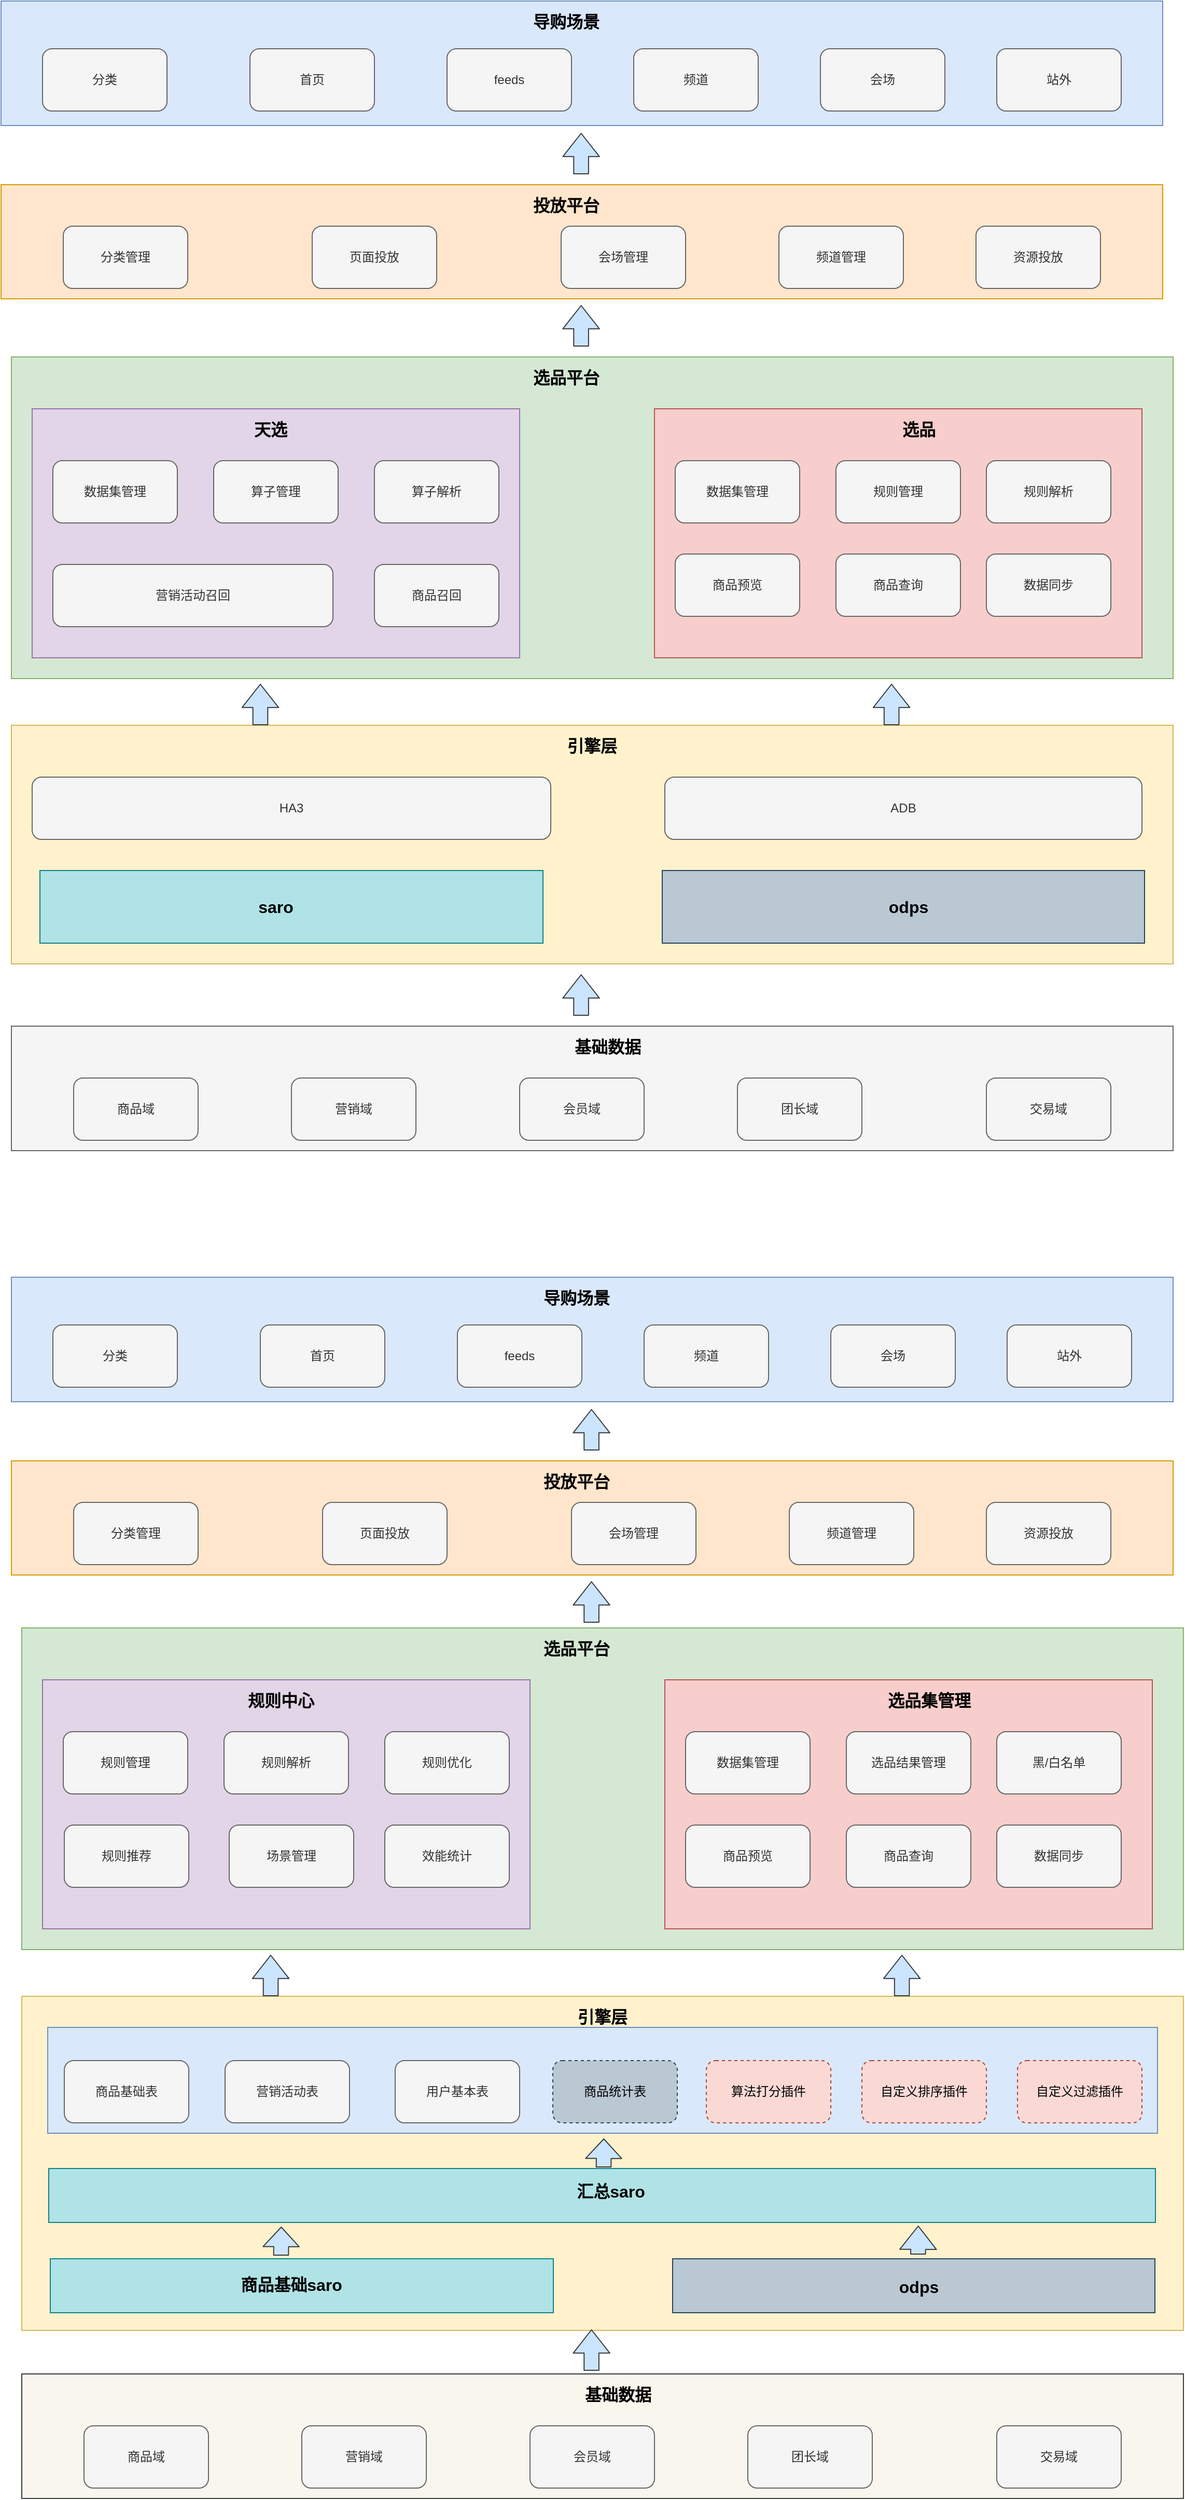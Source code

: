 <mxfile version="14.6.1" type="github">
  <diagram name="Page-1" id="b98fa263-6416-c6ec-5b7d-78bf54ef71d0">
    <mxGraphModel dx="2163" dy="1307" grid="1" gridSize="10" guides="1" tooltips="1" connect="1" arrows="1" fold="1" page="1" pageScale="1.5" pageWidth="2336" pageHeight="1654" background="#ffffff" math="0" shadow="0">
      <root>
        <mxCell id="0" style=";html=1;" />
        <mxCell id="1" style=";html=1;" parent="0" />
        <mxCell id="TaRt0js-7bv4IxSQRaNH-4" value="" style="rounded=0;whiteSpace=wrap;html=1;fillColor=#dae8fc;strokeColor=#6c8ebf;" parent="1" vertex="1">
          <mxGeometry x="280" y="120" width="1120" height="120" as="geometry" />
        </mxCell>
        <mxCell id="TaRt0js-7bv4IxSQRaNH-5" value="分类" style="rounded=1;whiteSpace=wrap;html=1;fillColor=#f5f5f5;strokeColor=#666666;fontColor=#333333;" parent="1" vertex="1">
          <mxGeometry x="320" y="166" width="120" height="60" as="geometry" />
        </mxCell>
        <mxCell id="TaRt0js-7bv4IxSQRaNH-6" value="首页" style="rounded=1;whiteSpace=wrap;html=1;fillColor=#f5f5f5;strokeColor=#666666;fontColor=#333333;" parent="1" vertex="1">
          <mxGeometry x="520" y="166" width="120" height="60" as="geometry" />
        </mxCell>
        <mxCell id="TaRt0js-7bv4IxSQRaNH-7" value="feeds" style="rounded=1;whiteSpace=wrap;html=1;fillColor=#f5f5f5;strokeColor=#666666;fontColor=#333333;" parent="1" vertex="1">
          <mxGeometry x="710" y="166" width="120" height="60" as="geometry" />
        </mxCell>
        <mxCell id="TaRt0js-7bv4IxSQRaNH-8" value="频道" style="rounded=1;whiteSpace=wrap;html=1;fillColor=#f5f5f5;strokeColor=#666666;fontColor=#333333;" parent="1" vertex="1">
          <mxGeometry x="890" y="166" width="120" height="60" as="geometry" />
        </mxCell>
        <mxCell id="TaRt0js-7bv4IxSQRaNH-9" value="会场" style="rounded=1;whiteSpace=wrap;html=1;fillColor=#f5f5f5;strokeColor=#666666;fontColor=#333333;" parent="1" vertex="1">
          <mxGeometry x="1070" y="166" width="120" height="60" as="geometry" />
        </mxCell>
        <mxCell id="TaRt0js-7bv4IxSQRaNH-10" value="站外" style="rounded=1;whiteSpace=wrap;html=1;fillColor=#f5f5f5;strokeColor=#666666;fontColor=#333333;" parent="1" vertex="1">
          <mxGeometry x="1240" y="166" width="120" height="60" as="geometry" />
        </mxCell>
        <mxCell id="TaRt0js-7bv4IxSQRaNH-11" value="导购场景" style="text;html=1;strokeColor=none;fillColor=none;align=center;verticalAlign=middle;whiteSpace=wrap;rounded=0;fontStyle=1;fontSize=16;" parent="1" vertex="1">
          <mxGeometry x="760" y="130" width="130" height="20" as="geometry" />
        </mxCell>
        <mxCell id="TaRt0js-7bv4IxSQRaNH-12" value="" style="rounded=0;whiteSpace=wrap;html=1;fillColor=#ffe6cc;strokeColor=#d79b00;" parent="1" vertex="1">
          <mxGeometry x="280" y="297" width="1120" height="110" as="geometry" />
        </mxCell>
        <mxCell id="TaRt0js-7bv4IxSQRaNH-13" value="投放平台" style="text;html=1;strokeColor=none;fillColor=none;align=center;verticalAlign=middle;whiteSpace=wrap;rounded=0;fontStyle=1;fontSize=16;" parent="1" vertex="1">
          <mxGeometry x="760" y="307" width="130" height="20" as="geometry" />
        </mxCell>
        <mxCell id="TaRt0js-7bv4IxSQRaNH-14" value="分类管理" style="rounded=1;whiteSpace=wrap;html=1;fillColor=#f5f5f5;strokeColor=#666666;fontColor=#333333;" parent="1" vertex="1">
          <mxGeometry x="340" y="337" width="120" height="60" as="geometry" />
        </mxCell>
        <mxCell id="TaRt0js-7bv4IxSQRaNH-15" value="页面投放" style="rounded=1;whiteSpace=wrap;html=1;fillColor=#f5f5f5;strokeColor=#666666;fontColor=#333333;" parent="1" vertex="1">
          <mxGeometry x="580" y="337" width="120" height="60" as="geometry" />
        </mxCell>
        <mxCell id="TaRt0js-7bv4IxSQRaNH-17" value="会场管理" style="rounded=1;whiteSpace=wrap;html=1;fillColor=#f5f5f5;strokeColor=#666666;fontColor=#333333;" parent="1" vertex="1">
          <mxGeometry x="820" y="337" width="120" height="60" as="geometry" />
        </mxCell>
        <mxCell id="TaRt0js-7bv4IxSQRaNH-18" value="频道管理" style="rounded=1;whiteSpace=wrap;html=1;fillColor=#f5f5f5;strokeColor=#666666;fontColor=#333333;" parent="1" vertex="1">
          <mxGeometry x="1030" y="337" width="120" height="60" as="geometry" />
        </mxCell>
        <mxCell id="TaRt0js-7bv4IxSQRaNH-19" value="资源投放" style="rounded=1;whiteSpace=wrap;html=1;fillColor=#f5f5f5;strokeColor=#666666;fontColor=#333333;" parent="1" vertex="1">
          <mxGeometry x="1220" y="337" width="120" height="60" as="geometry" />
        </mxCell>
        <mxCell id="TaRt0js-7bv4IxSQRaNH-20" value="" style="rounded=0;whiteSpace=wrap;html=1;fillColor=#d5e8d4;strokeColor=#82b366;" parent="1" vertex="1">
          <mxGeometry x="290" y="463" width="1120" height="310" as="geometry" />
        </mxCell>
        <mxCell id="TaRt0js-7bv4IxSQRaNH-21" value="选品平台" style="text;html=1;strokeColor=none;fillColor=none;align=center;verticalAlign=middle;whiteSpace=wrap;rounded=0;fontStyle=1;fontSize=16;" parent="1" vertex="1">
          <mxGeometry x="760" y="473" width="130" height="20" as="geometry" />
        </mxCell>
        <mxCell id="TaRt0js-7bv4IxSQRaNH-24" value="" style="rounded=0;whiteSpace=wrap;html=1;fillColor=#e1d5e7;strokeColor=#9673a6;" parent="1" vertex="1">
          <mxGeometry x="310" y="513" width="470" height="240" as="geometry" />
        </mxCell>
        <mxCell id="TaRt0js-7bv4IxSQRaNH-25" value="天选" style="text;html=1;strokeColor=none;fillColor=none;align=center;verticalAlign=middle;whiteSpace=wrap;rounded=0;fontStyle=1;fontSize=16;" parent="1" vertex="1">
          <mxGeometry x="475" y="523" width="130" height="20" as="geometry" />
        </mxCell>
        <mxCell id="TaRt0js-7bv4IxSQRaNH-26" value="" style="rounded=0;whiteSpace=wrap;html=1;fillColor=#f8cecc;strokeColor=#b85450;" parent="1" vertex="1">
          <mxGeometry x="910" y="513" width="470" height="240" as="geometry" />
        </mxCell>
        <mxCell id="TaRt0js-7bv4IxSQRaNH-27" value="选品" style="text;html=1;strokeColor=none;fillColor=none;align=center;verticalAlign=middle;whiteSpace=wrap;rounded=0;fontStyle=1;fontSize=16;" parent="1" vertex="1">
          <mxGeometry x="1100" y="523" width="130" height="20" as="geometry" />
        </mxCell>
        <mxCell id="TaRt0js-7bv4IxSQRaNH-28" value="数据集管理" style="rounded=1;whiteSpace=wrap;html=1;fillColor=#f5f5f5;strokeColor=#666666;fontColor=#333333;" parent="1" vertex="1">
          <mxGeometry x="330" y="563" width="120" height="60" as="geometry" />
        </mxCell>
        <mxCell id="TaRt0js-7bv4IxSQRaNH-29" value="算子管理" style="rounded=1;whiteSpace=wrap;html=1;fillColor=#f5f5f5;strokeColor=#666666;fontColor=#333333;" parent="1" vertex="1">
          <mxGeometry x="485" y="563" width="120" height="60" as="geometry" />
        </mxCell>
        <mxCell id="TaRt0js-7bv4IxSQRaNH-30" value="算子解析" style="rounded=1;whiteSpace=wrap;html=1;fillColor=#f5f5f5;strokeColor=#666666;fontColor=#333333;" parent="1" vertex="1">
          <mxGeometry x="640" y="563" width="120" height="60" as="geometry" />
        </mxCell>
        <mxCell id="TaRt0js-7bv4IxSQRaNH-31" value="营销活动召回" style="rounded=1;whiteSpace=wrap;html=1;fillColor=#f5f5f5;strokeColor=#666666;fontColor=#333333;" parent="1" vertex="1">
          <mxGeometry x="330" y="663" width="270" height="60" as="geometry" />
        </mxCell>
        <mxCell id="TaRt0js-7bv4IxSQRaNH-32" value="商品召回" style="rounded=1;whiteSpace=wrap;html=1;fillColor=#f5f5f5;strokeColor=#666666;fontColor=#333333;" parent="1" vertex="1">
          <mxGeometry x="640" y="663" width="120" height="60" as="geometry" />
        </mxCell>
        <mxCell id="TaRt0js-7bv4IxSQRaNH-33" value="数据集管理" style="rounded=1;whiteSpace=wrap;html=1;fillColor=#f5f5f5;strokeColor=#666666;fontColor=#333333;" parent="1" vertex="1">
          <mxGeometry x="930" y="563" width="120" height="60" as="geometry" />
        </mxCell>
        <mxCell id="TaRt0js-7bv4IxSQRaNH-34" value="规则管理" style="rounded=1;whiteSpace=wrap;html=1;fillColor=#f5f5f5;strokeColor=#666666;fontColor=#333333;" parent="1" vertex="1">
          <mxGeometry x="1085" y="563" width="120" height="60" as="geometry" />
        </mxCell>
        <mxCell id="TaRt0js-7bv4IxSQRaNH-35" value="规则解析" style="rounded=1;whiteSpace=wrap;html=1;fillColor=#f5f5f5;strokeColor=#666666;fontColor=#333333;" parent="1" vertex="1">
          <mxGeometry x="1230" y="563" width="120" height="60" as="geometry" />
        </mxCell>
        <mxCell id="TaRt0js-7bv4IxSQRaNH-36" value="商品预览" style="rounded=1;whiteSpace=wrap;html=1;fillColor=#f5f5f5;strokeColor=#666666;fontColor=#333333;" parent="1" vertex="1">
          <mxGeometry x="930" y="653" width="120" height="60" as="geometry" />
        </mxCell>
        <mxCell id="TaRt0js-7bv4IxSQRaNH-37" value="商品查询" style="rounded=1;whiteSpace=wrap;html=1;fillColor=#f5f5f5;strokeColor=#666666;fontColor=#333333;" parent="1" vertex="1">
          <mxGeometry x="1085" y="653" width="120" height="60" as="geometry" />
        </mxCell>
        <mxCell id="TaRt0js-7bv4IxSQRaNH-40" value="数据同步" style="rounded=1;whiteSpace=wrap;html=1;fillColor=#f5f5f5;strokeColor=#666666;fontColor=#333333;" parent="1" vertex="1">
          <mxGeometry x="1230" y="653" width="120" height="60" as="geometry" />
        </mxCell>
        <mxCell id="TaRt0js-7bv4IxSQRaNH-41" value="" style="rounded=0;whiteSpace=wrap;html=1;fillColor=#fff2cc;strokeColor=#d6b656;" parent="1" vertex="1">
          <mxGeometry x="290" y="818" width="1120" height="230" as="geometry" />
        </mxCell>
        <mxCell id="TaRt0js-7bv4IxSQRaNH-42" value="引擎层" style="text;html=1;strokeColor=none;fillColor=none;align=center;verticalAlign=middle;whiteSpace=wrap;rounded=0;fontStyle=1;fontSize=16;" parent="1" vertex="1">
          <mxGeometry x="785" y="828" width="130" height="20" as="geometry" />
        </mxCell>
        <mxCell id="TaRt0js-7bv4IxSQRaNH-44" value="HA3" style="rounded=1;whiteSpace=wrap;html=1;fillColor=#f5f5f5;strokeColor=#666666;fontColor=#333333;" parent="1" vertex="1">
          <mxGeometry x="310" y="868" width="500" height="60" as="geometry" />
        </mxCell>
        <mxCell id="TaRt0js-7bv4IxSQRaNH-45" value="ADB" style="rounded=1;whiteSpace=wrap;html=1;fillColor=#f5f5f5;strokeColor=#666666;fontColor=#333333;" parent="1" vertex="1">
          <mxGeometry x="920" y="868" width="460" height="60" as="geometry" />
        </mxCell>
        <mxCell id="TaRt0js-7bv4IxSQRaNH-46" value="" style="rounded=0;whiteSpace=wrap;html=1;fillColor=#b0e3e6;strokeColor=#0e8088;" parent="1" vertex="1">
          <mxGeometry x="317.5" y="958" width="485" height="70" as="geometry" />
        </mxCell>
        <mxCell id="TaRt0js-7bv4IxSQRaNH-47" value="saro" style="text;html=1;strokeColor=none;fillColor=none;align=center;verticalAlign=middle;whiteSpace=wrap;rounded=0;fontStyle=1;fontSize=16;" parent="1" vertex="1">
          <mxGeometry x="480" y="983" width="130" height="20" as="geometry" />
        </mxCell>
        <mxCell id="TaRt0js-7bv4IxSQRaNH-48" value="" style="rounded=0;whiteSpace=wrap;html=1;fillColor=#bac8d3;strokeColor=#23445d;" parent="1" vertex="1">
          <mxGeometry x="917.5" y="958" width="465" height="70" as="geometry" />
        </mxCell>
        <mxCell id="TaRt0js-7bv4IxSQRaNH-49" value="odps" style="text;html=1;strokeColor=none;fillColor=none;align=center;verticalAlign=middle;whiteSpace=wrap;rounded=0;fontStyle=1;fontSize=16;" parent="1" vertex="1">
          <mxGeometry x="1090" y="983" width="130" height="20" as="geometry" />
        </mxCell>
        <mxCell id="TaRt0js-7bv4IxSQRaNH-50" value="" style="rounded=0;whiteSpace=wrap;html=1;fillColor=#f5f5f5;strokeColor=#666666;fontColor=#333333;" parent="1" vertex="1">
          <mxGeometry x="290" y="1108" width="1120" height="120" as="geometry" />
        </mxCell>
        <mxCell id="TaRt0js-7bv4IxSQRaNH-51" value="基础数据" style="text;html=1;strokeColor=none;fillColor=none;align=center;verticalAlign=middle;whiteSpace=wrap;rounded=0;fontStyle=1;fontSize=16;" parent="1" vertex="1">
          <mxGeometry x="800" y="1118" width="130" height="20" as="geometry" />
        </mxCell>
        <mxCell id="TaRt0js-7bv4IxSQRaNH-52" value="商品域" style="rounded=1;whiteSpace=wrap;html=1;fillColor=#f5f5f5;strokeColor=#666666;fontColor=#333333;" parent="1" vertex="1">
          <mxGeometry x="350" y="1158" width="120" height="60" as="geometry" />
        </mxCell>
        <mxCell id="TaRt0js-7bv4IxSQRaNH-54" value="营销域" style="rounded=1;whiteSpace=wrap;html=1;fillColor=#f5f5f5;strokeColor=#666666;fontColor=#333333;" parent="1" vertex="1">
          <mxGeometry x="560" y="1158" width="120" height="60" as="geometry" />
        </mxCell>
        <mxCell id="TaRt0js-7bv4IxSQRaNH-55" value="会员域" style="rounded=1;whiteSpace=wrap;html=1;fillColor=#f5f5f5;strokeColor=#666666;fontColor=#333333;" parent="1" vertex="1">
          <mxGeometry x="780" y="1158" width="120" height="60" as="geometry" />
        </mxCell>
        <mxCell id="TaRt0js-7bv4IxSQRaNH-56" value="团长域" style="rounded=1;whiteSpace=wrap;html=1;fillColor=#f5f5f5;strokeColor=#666666;fontColor=#333333;" parent="1" vertex="1">
          <mxGeometry x="990" y="1158" width="120" height="60" as="geometry" />
        </mxCell>
        <mxCell id="TaRt0js-7bv4IxSQRaNH-57" value="交易域" style="rounded=1;whiteSpace=wrap;html=1;fillColor=#f5f5f5;strokeColor=#666666;fontColor=#333333;" parent="1" vertex="1">
          <mxGeometry x="1230" y="1158" width="120" height="60" as="geometry" />
        </mxCell>
        <mxCell id="TaRt0js-7bv4IxSQRaNH-60" value="" style="shape=flexArrow;endArrow=classic;html=1;fontSize=16;width=14.286;endSize=7.143;fillColor=#cce5ff;strokeColor=#36393d;" parent="1" edge="1">
          <mxGeometry width="50" height="50" relative="1" as="geometry">
            <mxPoint x="1138.57" y="818" as="sourcePoint" />
            <mxPoint x="1138.57" y="778" as="targetPoint" />
          </mxGeometry>
        </mxCell>
        <mxCell id="TaRt0js-7bv4IxSQRaNH-61" value="" style="shape=flexArrow;endArrow=classic;html=1;fontSize=16;width=14.286;endSize=7.143;fillColor=#cce5ff;strokeColor=#36393d;" parent="1" edge="1">
          <mxGeometry width="50" height="50" relative="1" as="geometry">
            <mxPoint x="530.0" y="818.0" as="sourcePoint" />
            <mxPoint x="530.0" y="778.0" as="targetPoint" />
          </mxGeometry>
        </mxCell>
        <mxCell id="TaRt0js-7bv4IxSQRaNH-63" value="" style="shape=flexArrow;endArrow=classic;html=1;fontSize=16;width=14.286;endSize=7.143;fillColor=#cce5ff;strokeColor=#36393d;" parent="1" edge="1">
          <mxGeometry width="50" height="50" relative="1" as="geometry">
            <mxPoint x="839.29" y="453.0" as="sourcePoint" />
            <mxPoint x="839.29" y="413.0" as="targetPoint" />
          </mxGeometry>
        </mxCell>
        <mxCell id="TaRt0js-7bv4IxSQRaNH-64" value="" style="shape=flexArrow;endArrow=classic;html=1;fontSize=16;width=14.286;endSize=7.143;fillColor=#cce5ff;strokeColor=#36393d;" parent="1" edge="1">
          <mxGeometry width="50" height="50" relative="1" as="geometry">
            <mxPoint x="839.29" y="287.0" as="sourcePoint" />
            <mxPoint x="839.29" y="247.0" as="targetPoint" />
          </mxGeometry>
        </mxCell>
        <mxCell id="TaRt0js-7bv4IxSQRaNH-70" value="" style="shape=flexArrow;endArrow=classic;html=1;fontSize=16;width=14.286;endSize=7.143;fillColor=#cce5ff;strokeColor=#36393d;" parent="1" edge="1">
          <mxGeometry width="50" height="50" relative="1" as="geometry">
            <mxPoint x="839.29" y="1098.0" as="sourcePoint" />
            <mxPoint x="839.29" y="1058.0" as="targetPoint" />
          </mxGeometry>
        </mxCell>
        <mxCell id="M6S7KxfYZkBea45pY0MP-1" value="" style="rounded=0;whiteSpace=wrap;html=1;fillColor=#dae8fc;strokeColor=#6c8ebf;" vertex="1" parent="1">
          <mxGeometry x="290" y="1350" width="1120" height="120" as="geometry" />
        </mxCell>
        <mxCell id="M6S7KxfYZkBea45pY0MP-2" value="分类" style="rounded=1;whiteSpace=wrap;html=1;fillColor=#f5f5f5;strokeColor=#666666;fontColor=#333333;" vertex="1" parent="1">
          <mxGeometry x="330" y="1396" width="120" height="60" as="geometry" />
        </mxCell>
        <mxCell id="M6S7KxfYZkBea45pY0MP-3" value="首页" style="rounded=1;whiteSpace=wrap;html=1;fillColor=#f5f5f5;strokeColor=#666666;fontColor=#333333;" vertex="1" parent="1">
          <mxGeometry x="530" y="1396" width="120" height="60" as="geometry" />
        </mxCell>
        <mxCell id="M6S7KxfYZkBea45pY0MP-4" value="feeds" style="rounded=1;whiteSpace=wrap;html=1;fillColor=#f5f5f5;strokeColor=#666666;fontColor=#333333;" vertex="1" parent="1">
          <mxGeometry x="720" y="1396" width="120" height="60" as="geometry" />
        </mxCell>
        <mxCell id="M6S7KxfYZkBea45pY0MP-5" value="频道" style="rounded=1;whiteSpace=wrap;html=1;fillColor=#f5f5f5;strokeColor=#666666;fontColor=#333333;" vertex="1" parent="1">
          <mxGeometry x="900" y="1396" width="120" height="60" as="geometry" />
        </mxCell>
        <mxCell id="M6S7KxfYZkBea45pY0MP-6" value="会场" style="rounded=1;whiteSpace=wrap;html=1;fillColor=#f5f5f5;strokeColor=#666666;fontColor=#333333;" vertex="1" parent="1">
          <mxGeometry x="1080" y="1396" width="120" height="60" as="geometry" />
        </mxCell>
        <mxCell id="M6S7KxfYZkBea45pY0MP-7" value="站外" style="rounded=1;whiteSpace=wrap;html=1;fillColor=#f5f5f5;strokeColor=#666666;fontColor=#333333;" vertex="1" parent="1">
          <mxGeometry x="1250" y="1396" width="120" height="60" as="geometry" />
        </mxCell>
        <mxCell id="M6S7KxfYZkBea45pY0MP-8" value="导购场景" style="text;html=1;strokeColor=none;fillColor=none;align=center;verticalAlign=middle;whiteSpace=wrap;rounded=0;fontStyle=1;fontSize=16;" vertex="1" parent="1">
          <mxGeometry x="770" y="1360" width="130" height="20" as="geometry" />
        </mxCell>
        <mxCell id="M6S7KxfYZkBea45pY0MP-9" value="" style="rounded=0;whiteSpace=wrap;html=1;fillColor=#ffe6cc;strokeColor=#d79b00;" vertex="1" parent="1">
          <mxGeometry x="290" y="1527" width="1120" height="110" as="geometry" />
        </mxCell>
        <mxCell id="M6S7KxfYZkBea45pY0MP-10" value="投放平台" style="text;html=1;strokeColor=none;fillColor=none;align=center;verticalAlign=middle;whiteSpace=wrap;rounded=0;fontStyle=1;fontSize=16;" vertex="1" parent="1">
          <mxGeometry x="770" y="1537" width="130" height="20" as="geometry" />
        </mxCell>
        <mxCell id="M6S7KxfYZkBea45pY0MP-11" value="分类管理" style="rounded=1;whiteSpace=wrap;html=1;fillColor=#f5f5f5;strokeColor=#666666;fontColor=#333333;" vertex="1" parent="1">
          <mxGeometry x="350" y="1567" width="120" height="60" as="geometry" />
        </mxCell>
        <mxCell id="M6S7KxfYZkBea45pY0MP-12" value="页面投放" style="rounded=1;whiteSpace=wrap;html=1;fillColor=#f5f5f5;strokeColor=#666666;fontColor=#333333;" vertex="1" parent="1">
          <mxGeometry x="590" y="1567" width="120" height="60" as="geometry" />
        </mxCell>
        <mxCell id="M6S7KxfYZkBea45pY0MP-13" value="会场管理" style="rounded=1;whiteSpace=wrap;html=1;fillColor=#f5f5f5;strokeColor=#666666;fontColor=#333333;" vertex="1" parent="1">
          <mxGeometry x="830" y="1567" width="120" height="60" as="geometry" />
        </mxCell>
        <mxCell id="M6S7KxfYZkBea45pY0MP-14" value="频道管理" style="rounded=1;whiteSpace=wrap;html=1;fillColor=#f5f5f5;strokeColor=#666666;fontColor=#333333;" vertex="1" parent="1">
          <mxGeometry x="1040" y="1567" width="120" height="60" as="geometry" />
        </mxCell>
        <mxCell id="M6S7KxfYZkBea45pY0MP-15" value="资源投放" style="rounded=1;whiteSpace=wrap;html=1;fillColor=#f5f5f5;strokeColor=#666666;fontColor=#333333;" vertex="1" parent="1">
          <mxGeometry x="1230" y="1567" width="120" height="60" as="geometry" />
        </mxCell>
        <mxCell id="M6S7KxfYZkBea45pY0MP-16" value="" style="rounded=0;whiteSpace=wrap;html=1;fillColor=#d5e8d4;strokeColor=#82b366;" vertex="1" parent="1">
          <mxGeometry x="300" y="1688" width="1120" height="310" as="geometry" />
        </mxCell>
        <mxCell id="M6S7KxfYZkBea45pY0MP-17" value="选品平台" style="text;html=1;strokeColor=none;fillColor=none;align=center;verticalAlign=middle;whiteSpace=wrap;rounded=0;fontStyle=1;fontSize=16;" vertex="1" parent="1">
          <mxGeometry x="770" y="1698" width="130" height="20" as="geometry" />
        </mxCell>
        <mxCell id="M6S7KxfYZkBea45pY0MP-18" value="" style="rounded=0;whiteSpace=wrap;html=1;fillColor=#e1d5e7;strokeColor=#9673a6;" vertex="1" parent="1">
          <mxGeometry x="320" y="1738" width="470" height="240" as="geometry" />
        </mxCell>
        <mxCell id="M6S7KxfYZkBea45pY0MP-19" value="规则中心" style="text;html=1;strokeColor=none;fillColor=none;align=center;verticalAlign=middle;whiteSpace=wrap;rounded=0;fontStyle=1;fontSize=16;" vertex="1" parent="1">
          <mxGeometry x="485" y="1748" width="130" height="20" as="geometry" />
        </mxCell>
        <mxCell id="M6S7KxfYZkBea45pY0MP-20" value="" style="rounded=0;whiteSpace=wrap;html=1;fillColor=#f8cecc;strokeColor=#b85450;" vertex="1" parent="1">
          <mxGeometry x="920" y="1738" width="470" height="240" as="geometry" />
        </mxCell>
        <mxCell id="M6S7KxfYZkBea45pY0MP-21" value="选品集管理" style="text;html=1;strokeColor=none;fillColor=none;align=center;verticalAlign=middle;whiteSpace=wrap;rounded=0;fontStyle=1;fontSize=16;" vertex="1" parent="1">
          <mxGeometry x="1110" y="1748" width="130" height="20" as="geometry" />
        </mxCell>
        <mxCell id="M6S7KxfYZkBea45pY0MP-22" value="规则管理" style="rounded=1;whiteSpace=wrap;html=1;fillColor=#f5f5f5;strokeColor=#666666;fontColor=#333333;" vertex="1" parent="1">
          <mxGeometry x="340" y="1788" width="120" height="60" as="geometry" />
        </mxCell>
        <mxCell id="M6S7KxfYZkBea45pY0MP-23" value="规则解析" style="rounded=1;whiteSpace=wrap;html=1;fillColor=#f5f5f5;strokeColor=#666666;fontColor=#333333;" vertex="1" parent="1">
          <mxGeometry x="495" y="1788" width="120" height="60" as="geometry" />
        </mxCell>
        <mxCell id="M6S7KxfYZkBea45pY0MP-24" value="规则优化" style="rounded=1;whiteSpace=wrap;html=1;fillColor=#f5f5f5;strokeColor=#666666;fontColor=#333333;" vertex="1" parent="1">
          <mxGeometry x="650" y="1788" width="120" height="60" as="geometry" />
        </mxCell>
        <mxCell id="M6S7KxfYZkBea45pY0MP-27" value="数据集管理" style="rounded=1;whiteSpace=wrap;html=1;fillColor=#f5f5f5;strokeColor=#666666;fontColor=#333333;" vertex="1" parent="1">
          <mxGeometry x="940" y="1788" width="120" height="60" as="geometry" />
        </mxCell>
        <mxCell id="M6S7KxfYZkBea45pY0MP-28" value="选品结果管理" style="rounded=1;whiteSpace=wrap;html=1;fillColor=#f5f5f5;strokeColor=#666666;fontColor=#333333;" vertex="1" parent="1">
          <mxGeometry x="1095" y="1788" width="120" height="60" as="geometry" />
        </mxCell>
        <mxCell id="M6S7KxfYZkBea45pY0MP-29" value="黑/白名单" style="rounded=1;whiteSpace=wrap;html=1;fillColor=#f5f5f5;strokeColor=#666666;fontColor=#333333;" vertex="1" parent="1">
          <mxGeometry x="1240" y="1788" width="120" height="60" as="geometry" />
        </mxCell>
        <mxCell id="M6S7KxfYZkBea45pY0MP-30" value="商品预览" style="rounded=1;whiteSpace=wrap;html=1;fillColor=#f5f5f5;strokeColor=#666666;fontColor=#333333;" vertex="1" parent="1">
          <mxGeometry x="940" y="1878" width="120" height="60" as="geometry" />
        </mxCell>
        <mxCell id="M6S7KxfYZkBea45pY0MP-31" value="商品查询" style="rounded=1;whiteSpace=wrap;html=1;fillColor=#f5f5f5;strokeColor=#666666;fontColor=#333333;" vertex="1" parent="1">
          <mxGeometry x="1095" y="1878" width="120" height="60" as="geometry" />
        </mxCell>
        <mxCell id="M6S7KxfYZkBea45pY0MP-32" value="数据同步" style="rounded=1;whiteSpace=wrap;html=1;fillColor=#f5f5f5;strokeColor=#666666;fontColor=#333333;" vertex="1" parent="1">
          <mxGeometry x="1240" y="1878" width="120" height="60" as="geometry" />
        </mxCell>
        <mxCell id="M6S7KxfYZkBea45pY0MP-33" value="" style="rounded=0;whiteSpace=wrap;html=1;fillColor=#fff2cc;strokeColor=#d6b656;" vertex="1" parent="1">
          <mxGeometry x="300" y="2043" width="1120" height="322" as="geometry" />
        </mxCell>
        <mxCell id="M6S7KxfYZkBea45pY0MP-34" value="引擎层" style="text;html=1;strokeColor=none;fillColor=none;align=center;verticalAlign=middle;whiteSpace=wrap;rounded=0;fontStyle=1;fontSize=16;" vertex="1" parent="1">
          <mxGeometry x="795" y="2053" width="130" height="20" as="geometry" />
        </mxCell>
        <mxCell id="M6S7KxfYZkBea45pY0MP-37" value="" style="rounded=0;whiteSpace=wrap;html=1;fillColor=#b0e3e6;strokeColor=#0e8088;" vertex="1" parent="1">
          <mxGeometry x="327.5" y="2296" width="485" height="52" as="geometry" />
        </mxCell>
        <mxCell id="M6S7KxfYZkBea45pY0MP-38" value="商品基础saro" style="text;html=1;strokeColor=none;fillColor=none;align=center;verticalAlign=middle;whiteSpace=wrap;rounded=0;fontStyle=1;fontSize=16;" vertex="1" parent="1">
          <mxGeometry x="495" y="2311" width="130" height="20" as="geometry" />
        </mxCell>
        <mxCell id="M6S7KxfYZkBea45pY0MP-39" value="" style="rounded=0;whiteSpace=wrap;html=1;fillColor=#bac8d3;strokeColor=#23445d;" vertex="1" parent="1">
          <mxGeometry x="927.5" y="2296" width="465" height="52" as="geometry" />
        </mxCell>
        <mxCell id="M6S7KxfYZkBea45pY0MP-40" value="odps" style="text;html=1;strokeColor=none;fillColor=none;align=center;verticalAlign=middle;whiteSpace=wrap;rounded=0;fontStyle=1;fontSize=16;" vertex="1" parent="1">
          <mxGeometry x="1100" y="2313" width="130" height="20" as="geometry" />
        </mxCell>
        <mxCell id="M6S7KxfYZkBea45pY0MP-41" value="" style="rounded=0;whiteSpace=wrap;html=1;fillColor=#f9f7ed;strokeColor=#36393d;" vertex="1" parent="1">
          <mxGeometry x="300" y="2407" width="1120" height="120" as="geometry" />
        </mxCell>
        <mxCell id="M6S7KxfYZkBea45pY0MP-42" value="基础数据" style="text;html=1;strokeColor=none;fillColor=none;align=center;verticalAlign=middle;whiteSpace=wrap;rounded=0;fontStyle=1;fontSize=16;" vertex="1" parent="1">
          <mxGeometry x="810" y="2417" width="130" height="20" as="geometry" />
        </mxCell>
        <mxCell id="M6S7KxfYZkBea45pY0MP-43" value="商品域" style="rounded=1;whiteSpace=wrap;html=1;fillColor=#f5f5f5;strokeColor=#666666;fontColor=#333333;" vertex="1" parent="1">
          <mxGeometry x="360" y="2457" width="120" height="60" as="geometry" />
        </mxCell>
        <mxCell id="M6S7KxfYZkBea45pY0MP-44" value="营销域" style="rounded=1;whiteSpace=wrap;html=1;fillColor=#f5f5f5;strokeColor=#666666;fontColor=#333333;" vertex="1" parent="1">
          <mxGeometry x="570" y="2457" width="120" height="60" as="geometry" />
        </mxCell>
        <mxCell id="M6S7KxfYZkBea45pY0MP-45" value="会员域" style="rounded=1;whiteSpace=wrap;html=1;fillColor=#f5f5f5;strokeColor=#666666;fontColor=#333333;" vertex="1" parent="1">
          <mxGeometry x="790" y="2457" width="120" height="60" as="geometry" />
        </mxCell>
        <mxCell id="M6S7KxfYZkBea45pY0MP-46" value="团长域" style="rounded=1;whiteSpace=wrap;html=1;fillColor=#f5f5f5;strokeColor=#666666;fontColor=#333333;" vertex="1" parent="1">
          <mxGeometry x="1000" y="2457" width="120" height="60" as="geometry" />
        </mxCell>
        <mxCell id="M6S7KxfYZkBea45pY0MP-47" value="交易域" style="rounded=1;whiteSpace=wrap;html=1;fillColor=#f5f5f5;strokeColor=#666666;fontColor=#333333;" vertex="1" parent="1">
          <mxGeometry x="1240" y="2457" width="120" height="60" as="geometry" />
        </mxCell>
        <mxCell id="M6S7KxfYZkBea45pY0MP-48" value="" style="shape=flexArrow;endArrow=classic;html=1;fontSize=16;width=14.286;endSize=7.143;fillColor=#cce5ff;strokeColor=#36393d;" edge="1" parent="1">
          <mxGeometry width="50" height="50" relative="1" as="geometry">
            <mxPoint x="1148.57" y="2043" as="sourcePoint" />
            <mxPoint x="1148.57" y="2003" as="targetPoint" />
          </mxGeometry>
        </mxCell>
        <mxCell id="M6S7KxfYZkBea45pY0MP-49" value="" style="shape=flexArrow;endArrow=classic;html=1;fontSize=16;width=14.286;endSize=7.143;fillColor=#cce5ff;strokeColor=#36393d;" edge="1" parent="1">
          <mxGeometry width="50" height="50" relative="1" as="geometry">
            <mxPoint x="540.0" y="2043" as="sourcePoint" />
            <mxPoint x="540.0" y="2003" as="targetPoint" />
          </mxGeometry>
        </mxCell>
        <mxCell id="M6S7KxfYZkBea45pY0MP-50" value="" style="shape=flexArrow;endArrow=classic;html=1;fontSize=16;width=14.286;endSize=7.143;fillColor=#cce5ff;strokeColor=#36393d;" edge="1" parent="1">
          <mxGeometry width="50" height="50" relative="1" as="geometry">
            <mxPoint x="849.29" y="1683" as="sourcePoint" />
            <mxPoint x="849.29" y="1643" as="targetPoint" />
          </mxGeometry>
        </mxCell>
        <mxCell id="M6S7KxfYZkBea45pY0MP-51" value="" style="shape=flexArrow;endArrow=classic;html=1;fontSize=16;width=14.286;endSize=7.143;fillColor=#cce5ff;strokeColor=#36393d;" edge="1" parent="1">
          <mxGeometry width="50" height="50" relative="1" as="geometry">
            <mxPoint x="849.29" y="1517.0" as="sourcePoint" />
            <mxPoint x="849.29" y="1477.0" as="targetPoint" />
          </mxGeometry>
        </mxCell>
        <mxCell id="M6S7KxfYZkBea45pY0MP-52" value="" style="shape=flexArrow;endArrow=classic;html=1;fontSize=16;width=14.286;endSize=7.143;fillColor=#cce5ff;strokeColor=#36393d;" edge="1" parent="1">
          <mxGeometry width="50" height="50" relative="1" as="geometry">
            <mxPoint x="849.29" y="2404" as="sourcePoint" />
            <mxPoint x="849.29" y="2364" as="targetPoint" />
          </mxGeometry>
        </mxCell>
        <mxCell id="M6S7KxfYZkBea45pY0MP-53" value="" style="rounded=0;whiteSpace=wrap;html=1;fillColor=#b0e3e6;strokeColor=#0e8088;" vertex="1" parent="1">
          <mxGeometry x="326" y="2209" width="1067" height="52" as="geometry" />
        </mxCell>
        <mxCell id="M6S7KxfYZkBea45pY0MP-54" value="汇总saro" style="text;html=1;strokeColor=none;fillColor=none;align=center;verticalAlign=middle;whiteSpace=wrap;rounded=0;fontStyle=1;fontSize=16;" vertex="1" parent="1">
          <mxGeometry x="802.5" y="2221" width="130" height="20" as="geometry" />
        </mxCell>
        <mxCell id="M6S7KxfYZkBea45pY0MP-55" value="" style="rounded=0;whiteSpace=wrap;html=1;fillColor=#dae8fc;strokeColor=#6c8ebf;" vertex="1" parent="1">
          <mxGeometry x="325" y="2073" width="1070" height="102" as="geometry" />
        </mxCell>
        <mxCell id="M6S7KxfYZkBea45pY0MP-56" value="商品基础表" style="rounded=1;whiteSpace=wrap;html=1;fillColor=#f5f5f5;strokeColor=#666666;fontColor=#333333;" vertex="1" parent="1">
          <mxGeometry x="341" y="2105" width="120" height="60" as="geometry" />
        </mxCell>
        <mxCell id="M6S7KxfYZkBea45pY0MP-57" value="营销活动表" style="rounded=1;whiteSpace=wrap;html=1;fillColor=#f5f5f5;strokeColor=#666666;fontColor=#333333;" vertex="1" parent="1">
          <mxGeometry x="496" y="2105" width="120" height="60" as="geometry" />
        </mxCell>
        <mxCell id="M6S7KxfYZkBea45pY0MP-58" value="商品统计表" style="rounded=1;whiteSpace=wrap;html=1;fillColor=#bac8d3;strokeColor=#23445d;dashed=1;" vertex="1" parent="1">
          <mxGeometry x="812" y="2105" width="120" height="60" as="geometry" />
        </mxCell>
        <mxCell id="M6S7KxfYZkBea45pY0MP-59" value="用户基本表" style="rounded=1;whiteSpace=wrap;html=1;fillColor=#f5f5f5;strokeColor=#666666;fontColor=#333333;" vertex="1" parent="1">
          <mxGeometry x="660" y="2105" width="120" height="60" as="geometry" />
        </mxCell>
        <mxCell id="M6S7KxfYZkBea45pY0MP-60" value="算法打分插件" style="rounded=1;whiteSpace=wrap;html=1;fillColor=#fad9d5;strokeColor=#ae4132;dashed=1;" vertex="1" parent="1">
          <mxGeometry x="960" y="2105" width="120" height="60" as="geometry" />
        </mxCell>
        <mxCell id="M6S7KxfYZkBea45pY0MP-61" value="自定义排序插件" style="rounded=1;whiteSpace=wrap;html=1;fillColor=#fad9d5;strokeColor=#ae4132;dashed=1;" vertex="1" parent="1">
          <mxGeometry x="1110" y="2105" width="120" height="60" as="geometry" />
        </mxCell>
        <mxCell id="M6S7KxfYZkBea45pY0MP-62" value="自定义过滤插件" style="rounded=1;whiteSpace=wrap;html=1;fillColor=#fad9d5;strokeColor=#ae4132;dashed=1;" vertex="1" parent="1">
          <mxGeometry x="1260" y="2105" width="120" height="60" as="geometry" />
        </mxCell>
        <mxCell id="M6S7KxfYZkBea45pY0MP-63" value="规则推荐" style="rounded=1;whiteSpace=wrap;html=1;fillColor=#f5f5f5;strokeColor=#666666;fontColor=#333333;" vertex="1" parent="1">
          <mxGeometry x="341" y="1878" width="120" height="60" as="geometry" />
        </mxCell>
        <mxCell id="M6S7KxfYZkBea45pY0MP-64" value="场景管理" style="rounded=1;whiteSpace=wrap;html=1;fillColor=#f5f5f5;strokeColor=#666666;fontColor=#333333;" vertex="1" parent="1">
          <mxGeometry x="500" y="1878" width="120" height="60" as="geometry" />
        </mxCell>
        <mxCell id="M6S7KxfYZkBea45pY0MP-65" value="效能统计" style="rounded=1;whiteSpace=wrap;html=1;fillColor=#f5f5f5;strokeColor=#666666;fontColor=#333333;" vertex="1" parent="1">
          <mxGeometry x="650" y="1878" width="120" height="60" as="geometry" />
        </mxCell>
        <mxCell id="M6S7KxfYZkBea45pY0MP-66" value="" style="shape=flexArrow;endArrow=classic;html=1;fontSize=16;width=14.286;endSize=5.933;fillColor=#cce5ff;strokeColor=#36393d;endWidth=19.524;" edge="1" parent="1">
          <mxGeometry width="50" height="50" relative="1" as="geometry">
            <mxPoint x="550" y="2293" as="sourcePoint" />
            <mxPoint x="550.17" y="2265" as="targetPoint" />
            <Array as="points">
              <mxPoint x="550" y="2293" />
            </Array>
          </mxGeometry>
        </mxCell>
        <mxCell id="M6S7KxfYZkBea45pY0MP-72" value="" style="shape=flexArrow;endArrow=classic;html=1;fontSize=16;width=14.286;endSize=7.143;fillColor=#cce5ff;strokeColor=#36393d;" edge="1" parent="1">
          <mxGeometry width="50" height="50" relative="1" as="geometry">
            <mxPoint x="1164.17" y="2292" as="sourcePoint" />
            <mxPoint x="1164.34" y="2264.0" as="targetPoint" />
            <Array as="points">
              <mxPoint x="1164.17" y="2292" />
            </Array>
          </mxGeometry>
        </mxCell>
        <mxCell id="M6S7KxfYZkBea45pY0MP-73" value="" style="shape=flexArrow;endArrow=classic;html=1;fontSize=16;width=14.286;endSize=5.933;fillColor=#cce5ff;strokeColor=#36393d;endWidth=19.524;" edge="1" parent="1">
          <mxGeometry width="50" height="50" relative="1" as="geometry">
            <mxPoint x="861" y="2208" as="sourcePoint" />
            <mxPoint x="861.17" y="2180" as="targetPoint" />
            <Array as="points">
              <mxPoint x="861" y="2208" />
            </Array>
          </mxGeometry>
        </mxCell>
      </root>
    </mxGraphModel>
  </diagram>
</mxfile>
